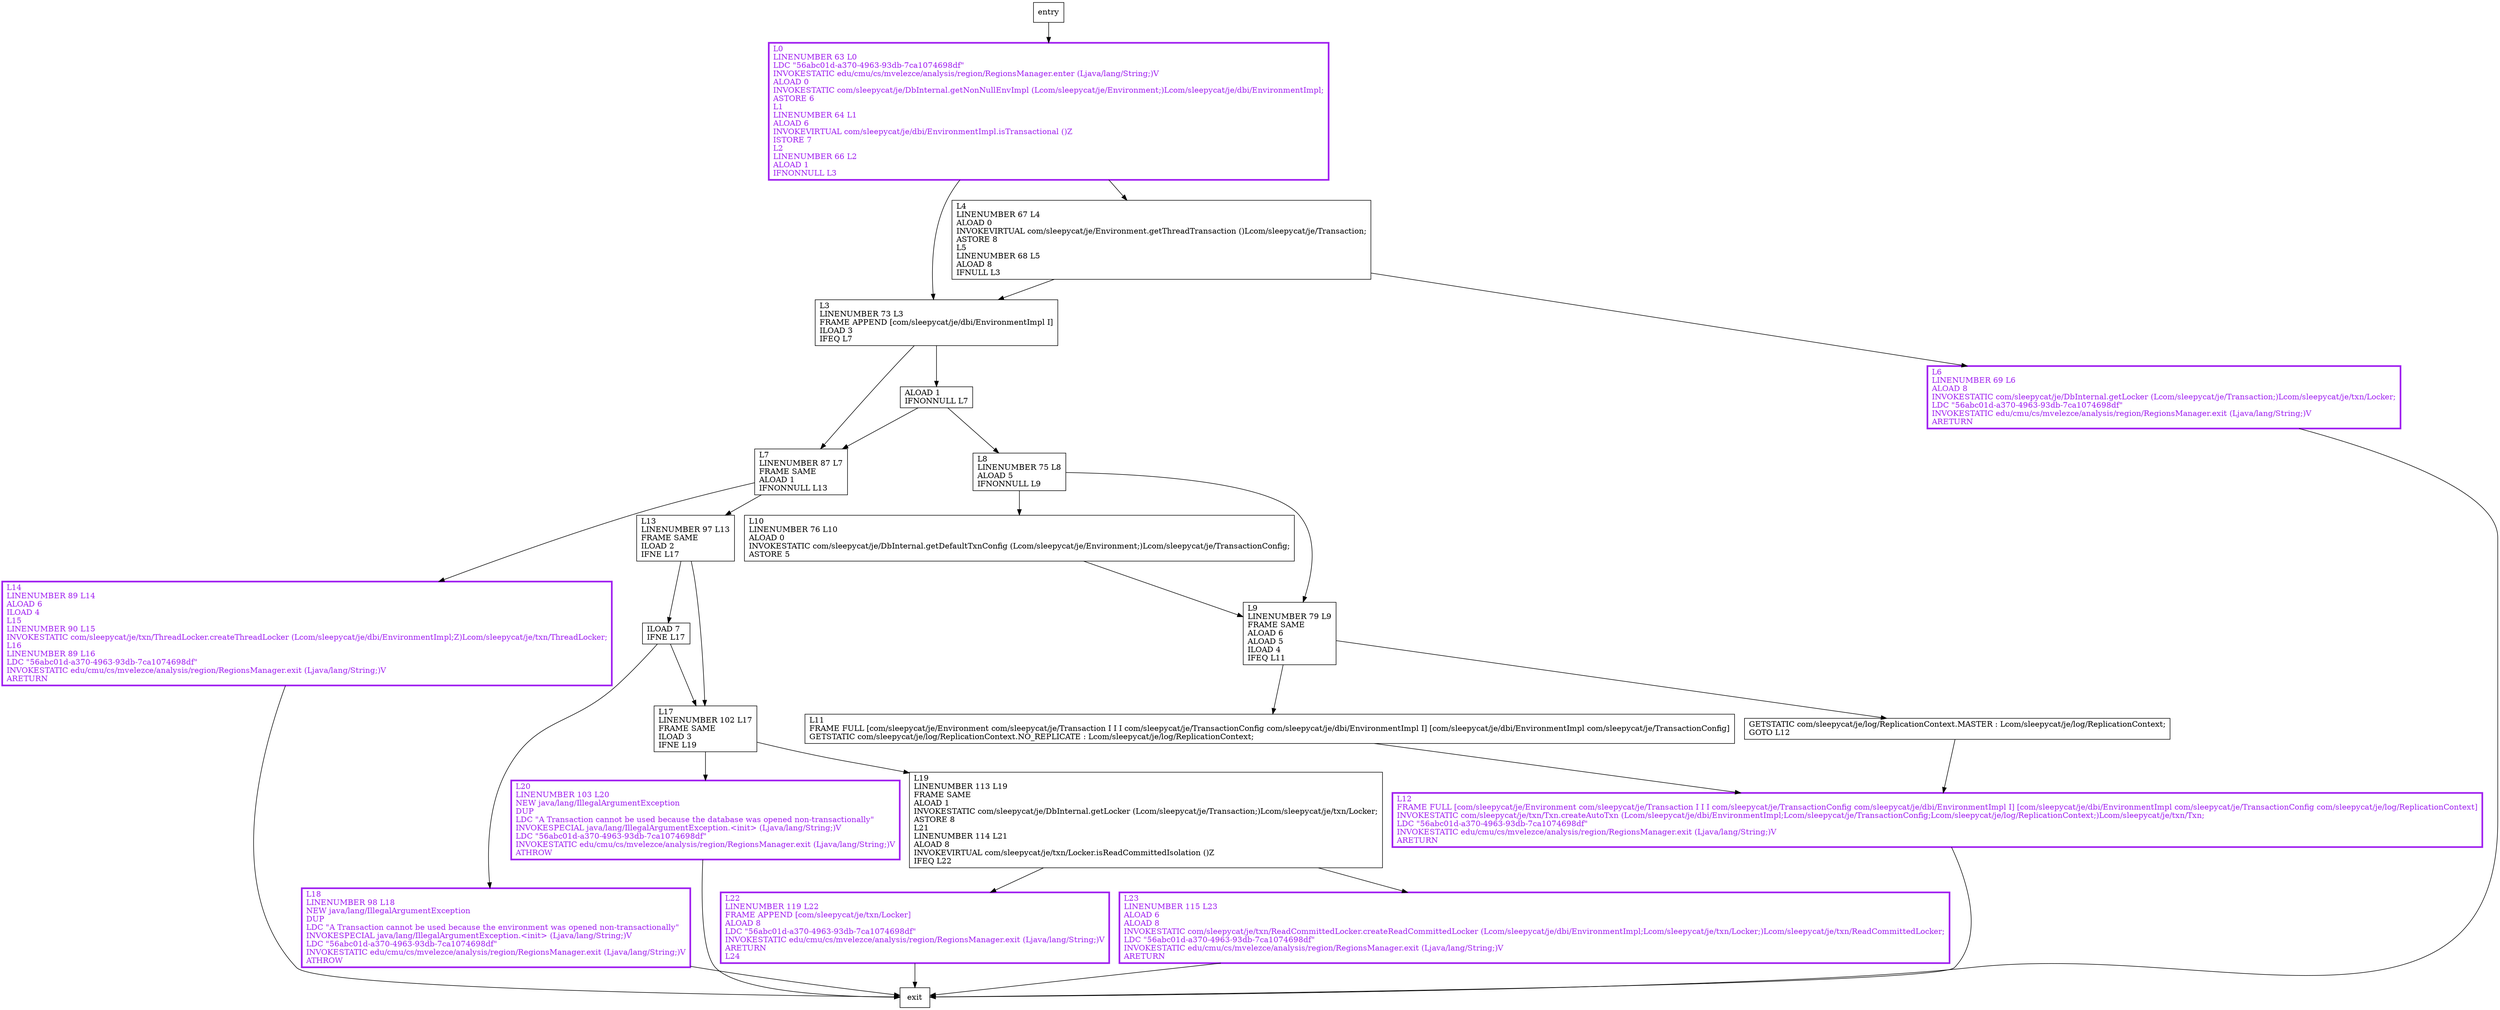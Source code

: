 digraph getWritableLocker {
node [shape=record];
1750579026 [label="L18\lLINENUMBER 98 L18\lNEW java/lang/IllegalArgumentException\lDUP\lLDC \"A Transaction cannot be used because the environment was opened non-transactionally\"\lINVOKESPECIAL java/lang/IllegalArgumentException.\<init\> (Ljava/lang/String;)V\lLDC \"56abc01d-a370-4963-93db-7ca1074698df\"\lINVOKESTATIC edu/cmu/cs/mvelezce/analysis/region/RegionsManager.exit (Ljava/lang/String;)V\lATHROW\l"];
1169039374 [label="L7\lLINENUMBER 87 L7\lFRAME SAME\lALOAD 1\lIFNONNULL L13\l"];
425204406 [label="L11\lFRAME FULL [com/sleepycat/je/Environment com/sleepycat/je/Transaction I I I com/sleepycat/je/TransactionConfig com/sleepycat/je/dbi/EnvironmentImpl I] [com/sleepycat/je/dbi/EnvironmentImpl com/sleepycat/je/TransactionConfig]\lGETSTATIC com/sleepycat/je/log/ReplicationContext.NO_REPLICATE : Lcom/sleepycat/je/log/ReplicationContext;\l"];
1278024406 [label="L14\lLINENUMBER 89 L14\lALOAD 6\lILOAD 4\lL15\lLINENUMBER 90 L15\lINVOKESTATIC com/sleepycat/je/txn/ThreadLocker.createThreadLocker (Lcom/sleepycat/je/dbi/EnvironmentImpl;Z)Lcom/sleepycat/je/txn/ThreadLocker;\lL16\lLINENUMBER 89 L16\lLDC \"56abc01d-a370-4963-93db-7ca1074698df\"\lINVOKESTATIC edu/cmu/cs/mvelezce/analysis/region/RegionsManager.exit (Ljava/lang/String;)V\lARETURN\l"];
1919050671 [label="L6\lLINENUMBER 69 L6\lALOAD 8\lINVOKESTATIC com/sleepycat/je/DbInternal.getLocker (Lcom/sleepycat/je/Transaction;)Lcom/sleepycat/je/txn/Locker;\lLDC \"56abc01d-a370-4963-93db-7ca1074698df\"\lINVOKESTATIC edu/cmu/cs/mvelezce/analysis/region/RegionsManager.exit (Ljava/lang/String;)V\lARETURN\l"];
432091088 [label="L20\lLINENUMBER 103 L20\lNEW java/lang/IllegalArgumentException\lDUP\lLDC \"A Transaction cannot be used because the database was opened non-transactionally\"\lINVOKESPECIAL java/lang/IllegalArgumentException.\<init\> (Ljava/lang/String;)V\lLDC \"56abc01d-a370-4963-93db-7ca1074698df\"\lINVOKESTATIC edu/cmu/cs/mvelezce/analysis/region/RegionsManager.exit (Ljava/lang/String;)V\lATHROW\l"];
1322321405 [label="L22\lLINENUMBER 119 L22\lFRAME APPEND [com/sleepycat/je/txn/Locker]\lALOAD 8\lLDC \"56abc01d-a370-4963-93db-7ca1074698df\"\lINVOKESTATIC edu/cmu/cs/mvelezce/analysis/region/RegionsManager.exit (Ljava/lang/String;)V\lARETURN\lL24\l"];
1006565753 [label="L3\lLINENUMBER 73 L3\lFRAME APPEND [com/sleepycat/je/dbi/EnvironmentImpl I]\lILOAD 3\lIFEQ L7\l"];
295519396 [label="L10\lLINENUMBER 76 L10\lALOAD 0\lINVOKESTATIC com/sleepycat/je/DbInternal.getDefaultTxnConfig (Lcom/sleepycat/je/Environment;)Lcom/sleepycat/je/TransactionConfig;\lASTORE 5\l"];
567404855 [label="L9\lLINENUMBER 79 L9\lFRAME SAME\lALOAD 6\lALOAD 5\lILOAD 4\lIFEQ L11\l"];
269954271 [label="L19\lLINENUMBER 113 L19\lFRAME SAME\lALOAD 1\lINVOKESTATIC com/sleepycat/je/DbInternal.getLocker (Lcom/sleepycat/je/Transaction;)Lcom/sleepycat/je/txn/Locker;\lASTORE 8\lL21\lLINENUMBER 114 L21\lALOAD 8\lINVOKEVIRTUAL com/sleepycat/je/txn/Locker.isReadCommittedIsolation ()Z\lIFEQ L22\l"];
165098876 [label="ALOAD 1\lIFNONNULL L7\l"];
1425322602 [label="L13\lLINENUMBER 97 L13\lFRAME SAME\lILOAD 2\lIFNE L17\l"];
459918565 [label="L23\lLINENUMBER 115 L23\lALOAD 6\lALOAD 8\lINVOKESTATIC com/sleepycat/je/txn/ReadCommittedLocker.createReadCommittedLocker (Lcom/sleepycat/je/dbi/EnvironmentImpl;Lcom/sleepycat/je/txn/Locker;)Lcom/sleepycat/je/txn/ReadCommittedLocker;\lLDC \"56abc01d-a370-4963-93db-7ca1074698df\"\lINVOKESTATIC edu/cmu/cs/mvelezce/analysis/region/RegionsManager.exit (Ljava/lang/String;)V\lARETURN\l"];
629651657 [label="GETSTATIC com/sleepycat/je/log/ReplicationContext.MASTER : Lcom/sleepycat/je/log/ReplicationContext;\lGOTO L12\l"];
1275654063 [label="ILOAD 7\lIFNE L17\l"];
2033162616 [label="L4\lLINENUMBER 67 L4\lALOAD 0\lINVOKEVIRTUAL com/sleepycat/je/Environment.getThreadTransaction ()Lcom/sleepycat/je/Transaction;\lASTORE 8\lL5\lLINENUMBER 68 L5\lALOAD 8\lIFNULL L3\l"];
700079753 [label="L0\lLINENUMBER 63 L0\lLDC \"56abc01d-a370-4963-93db-7ca1074698df\"\lINVOKESTATIC edu/cmu/cs/mvelezce/analysis/region/RegionsManager.enter (Ljava/lang/String;)V\lALOAD 0\lINVOKESTATIC com/sleepycat/je/DbInternal.getNonNullEnvImpl (Lcom/sleepycat/je/Environment;)Lcom/sleepycat/je/dbi/EnvironmentImpl;\lASTORE 6\lL1\lLINENUMBER 64 L1\lALOAD 6\lINVOKEVIRTUAL com/sleepycat/je/dbi/EnvironmentImpl.isTransactional ()Z\lISTORE 7\lL2\lLINENUMBER 66 L2\lALOAD 1\lIFNONNULL L3\l"];
930005243 [label="L12\lFRAME FULL [com/sleepycat/je/Environment com/sleepycat/je/Transaction I I I com/sleepycat/je/TransactionConfig com/sleepycat/je/dbi/EnvironmentImpl I] [com/sleepycat/je/dbi/EnvironmentImpl com/sleepycat/je/TransactionConfig com/sleepycat/je/log/ReplicationContext]\lINVOKESTATIC com/sleepycat/je/txn/Txn.createAutoTxn (Lcom/sleepycat/je/dbi/EnvironmentImpl;Lcom/sleepycat/je/TransactionConfig;Lcom/sleepycat/je/log/ReplicationContext;)Lcom/sleepycat/je/txn/Txn;\lLDC \"56abc01d-a370-4963-93db-7ca1074698df\"\lINVOKESTATIC edu/cmu/cs/mvelezce/analysis/region/RegionsManager.exit (Ljava/lang/String;)V\lARETURN\l"];
1087341978 [label="L8\lLINENUMBER 75 L8\lALOAD 5\lIFNONNULL L9\l"];
220241896 [label="L17\lLINENUMBER 102 L17\lFRAME SAME\lILOAD 3\lIFNE L19\l"];
entry;
exit;
1750579026 -> exit;
1169039374 -> 1278024406;
1169039374 -> 1425322602;
425204406 -> 930005243;
1278024406 -> exit;
1919050671 -> exit;
432091088 -> exit;
1322321405 -> exit;
1006565753 -> 165098876;
1006565753 -> 1169039374;
295519396 -> 567404855;
567404855 -> 425204406;
567404855 -> 629651657;
269954271 -> 459918565;
269954271 -> 1322321405;
entry -> 700079753;
165098876 -> 1169039374;
165098876 -> 1087341978;
1425322602 -> 1275654063;
1425322602 -> 220241896;
459918565 -> exit;
629651657 -> 930005243;
1275654063 -> 1750579026;
1275654063 -> 220241896;
2033162616 -> 1919050671;
2033162616 -> 1006565753;
700079753 -> 2033162616;
700079753 -> 1006565753;
930005243 -> exit;
1087341978 -> 295519396;
1087341978 -> 567404855;
220241896 -> 432091088;
220241896 -> 269954271;
1750579026[fontcolor="purple", penwidth=3, color="purple"];
1278024406[fontcolor="purple", penwidth=3, color="purple"];
459918565[fontcolor="purple", penwidth=3, color="purple"];
1919050671[fontcolor="purple", penwidth=3, color="purple"];
432091088[fontcolor="purple", penwidth=3, color="purple"];
1322321405[fontcolor="purple", penwidth=3, color="purple"];
700079753[fontcolor="purple", penwidth=3, color="purple"];
930005243[fontcolor="purple", penwidth=3, color="purple"];
}
